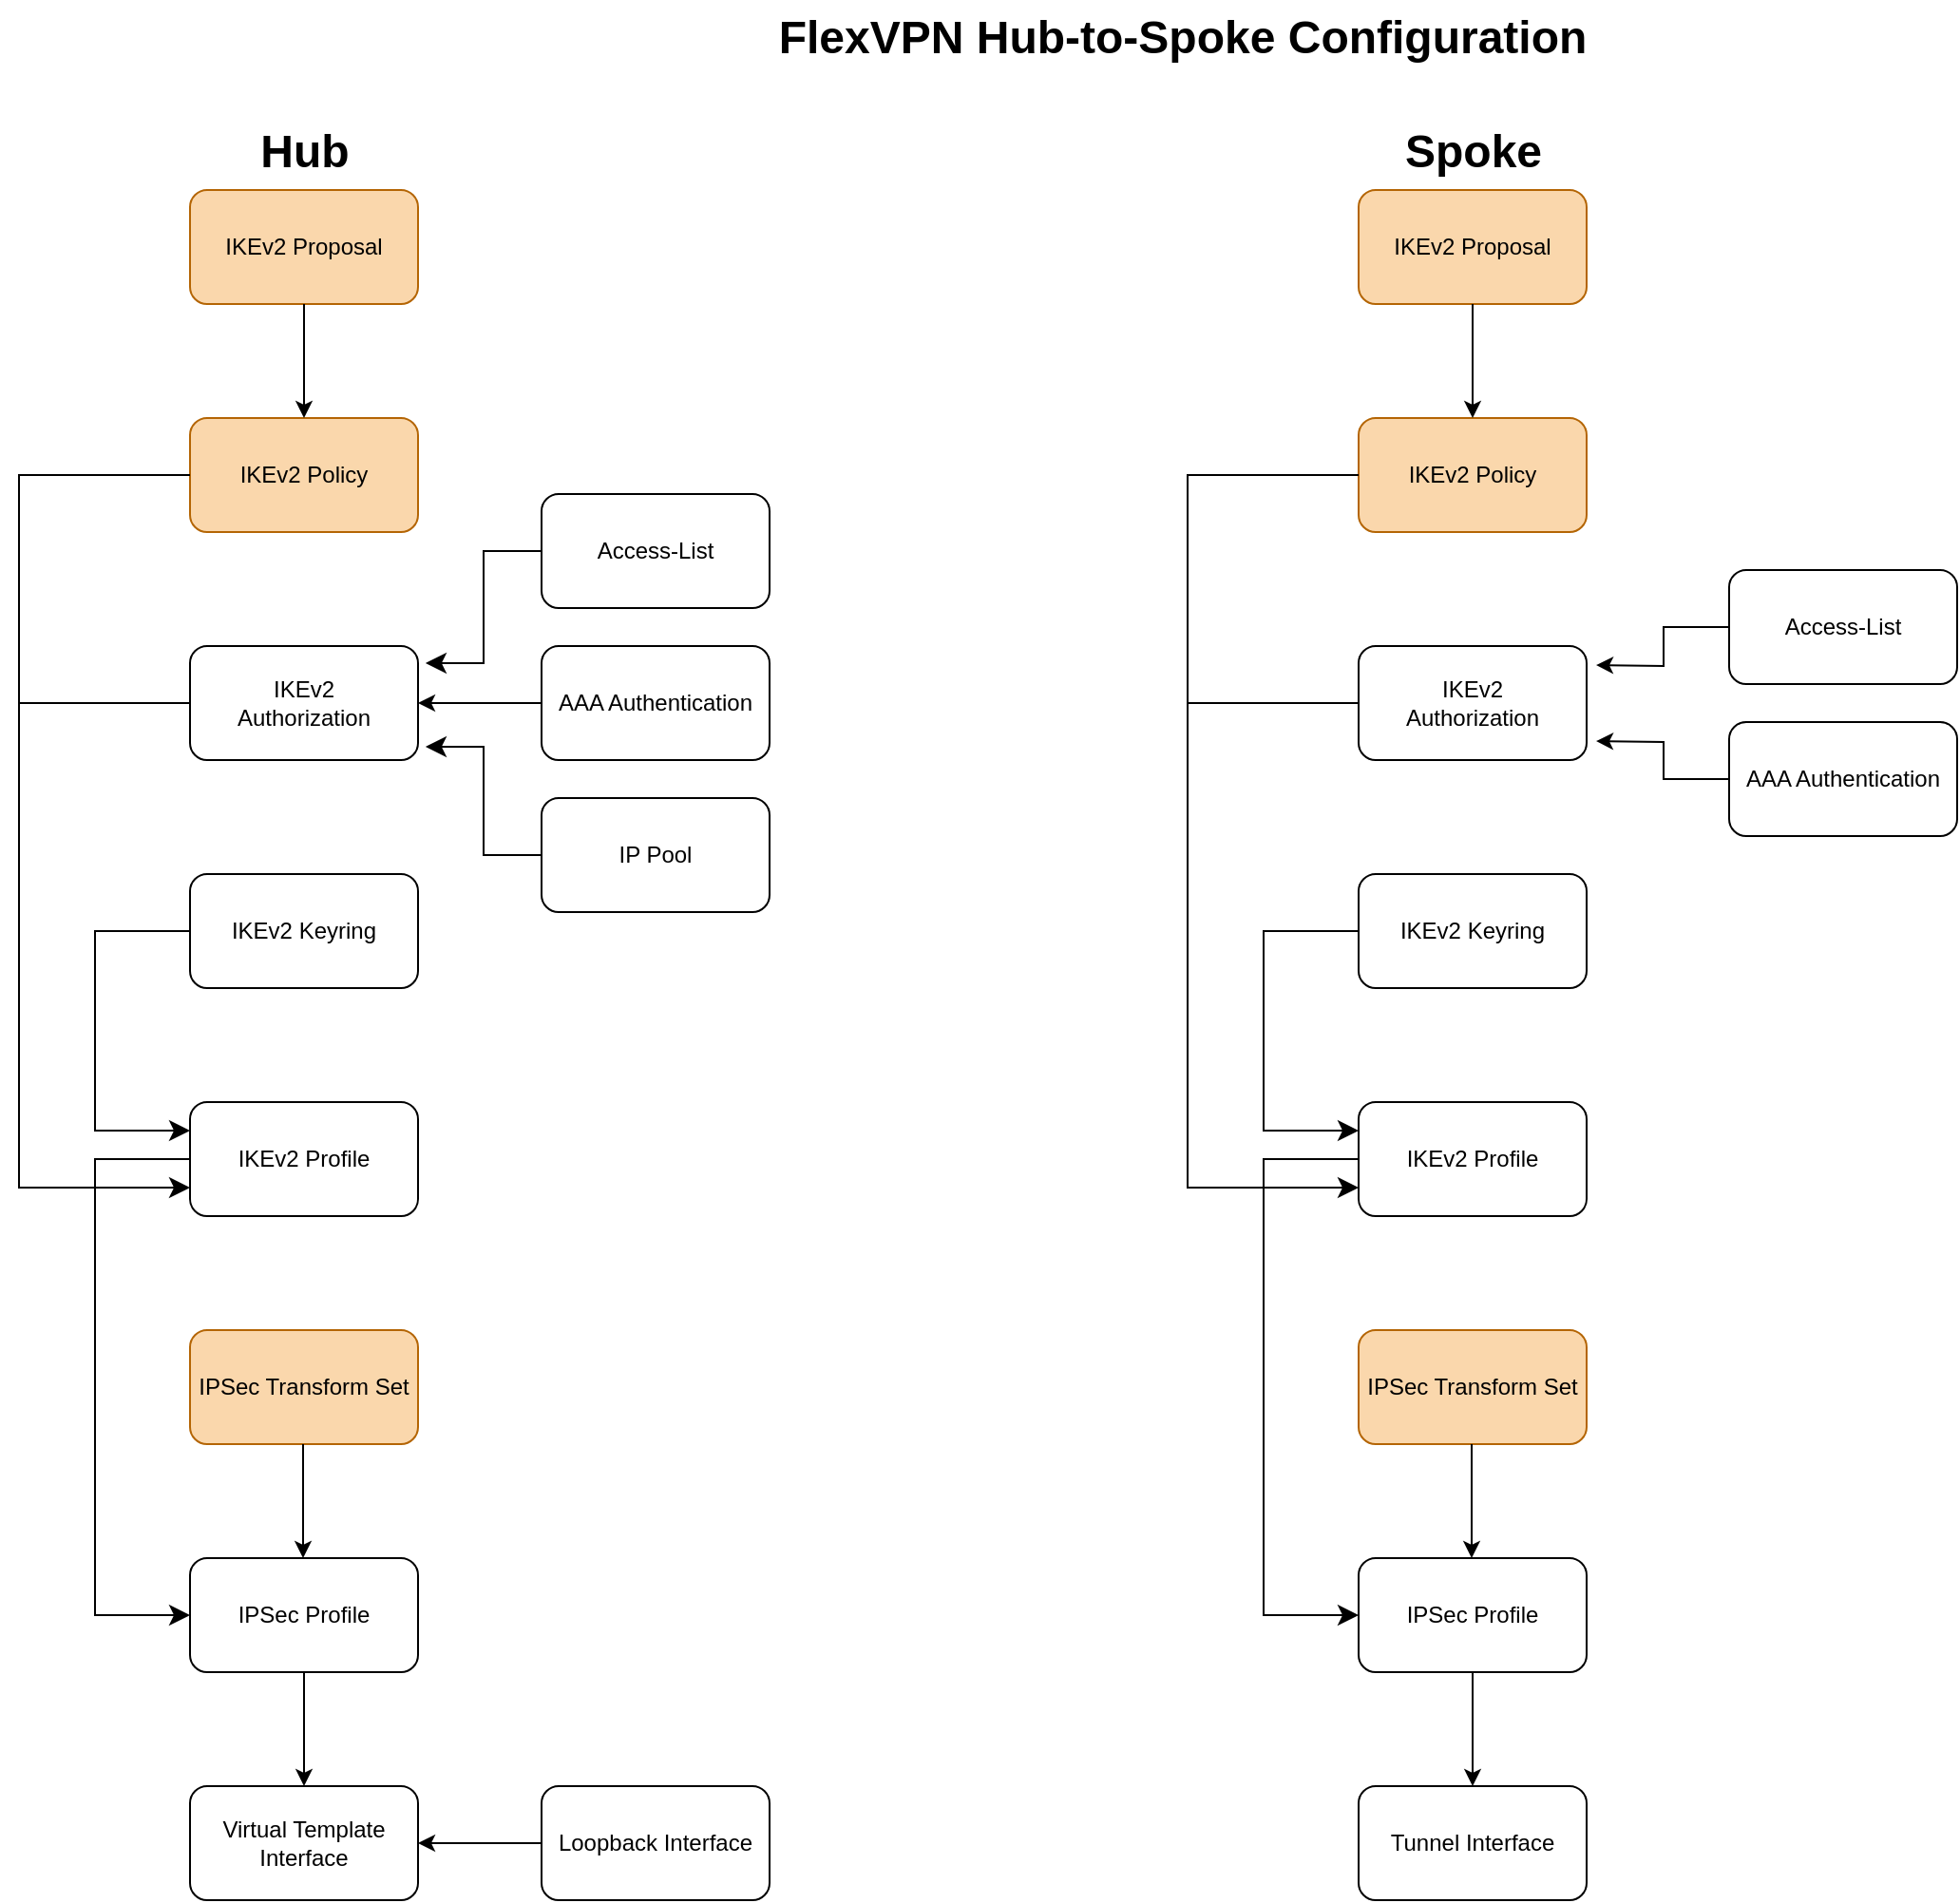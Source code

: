 <mxfile version="26.0.4">
  <diagram name="Page-1" id="OPwamOn3_sx7gFdjb54r">
    <mxGraphModel dx="1434" dy="729" grid="1" gridSize="10" guides="1" tooltips="1" connect="1" arrows="1" fold="1" page="1" pageScale="1" pageWidth="583" pageHeight="827" math="0" shadow="0">
      <root>
        <mxCell id="0" />
        <mxCell id="1" parent="0" />
        <mxCell id="Y5D2zP_Z0rcNRanIfEHs-1" value="&lt;div&gt;IKEv2 Proposal&lt;/div&gt;" style="rounded=1;whiteSpace=wrap;html=1;fillColor=#fad7ac;strokeColor=#b46504;" vertex="1" parent="1">
          <mxGeometry x="111" y="100" width="120" height="60" as="geometry" />
        </mxCell>
        <mxCell id="Y5D2zP_Z0rcNRanIfEHs-2" value="&lt;div&gt;IKEv2 Policy&lt;/div&gt;" style="rounded=1;whiteSpace=wrap;html=1;fillColor=#fad7ac;strokeColor=#b46504;" vertex="1" parent="1">
          <mxGeometry x="111" y="220" width="120" height="60" as="geometry" />
        </mxCell>
        <mxCell id="Y5D2zP_Z0rcNRanIfEHs-3" value="" style="endArrow=classic;html=1;rounded=0;exitX=0.5;exitY=1;exitDx=0;exitDy=0;entryX=0.5;entryY=0;entryDx=0;entryDy=0;" edge="1" parent="1" source="Y5D2zP_Z0rcNRanIfEHs-1" target="Y5D2zP_Z0rcNRanIfEHs-2">
          <mxGeometry width="50" height="50" relative="1" as="geometry">
            <mxPoint x="271" y="430" as="sourcePoint" />
            <mxPoint x="321" y="380" as="targetPoint" />
          </mxGeometry>
        </mxCell>
        <mxCell id="Y5D2zP_Z0rcNRanIfEHs-4" value="&lt;div&gt;IKEv2 &lt;br&gt;&lt;/div&gt;&lt;div&gt;Authorization&lt;/div&gt;" style="rounded=1;whiteSpace=wrap;html=1;" vertex="1" parent="1">
          <mxGeometry x="111" y="340" width="120" height="60" as="geometry" />
        </mxCell>
        <mxCell id="Y5D2zP_Z0rcNRanIfEHs-5" value="IKEv2 Keyring" style="rounded=1;whiteSpace=wrap;html=1;" vertex="1" parent="1">
          <mxGeometry x="111" y="460" width="120" height="60" as="geometry" />
        </mxCell>
        <mxCell id="Y5D2zP_Z0rcNRanIfEHs-6" value="IKEv2 Profile" style="rounded=1;whiteSpace=wrap;html=1;" vertex="1" parent="1">
          <mxGeometry x="111" y="580" width="120" height="60" as="geometry" />
        </mxCell>
        <mxCell id="Y5D2zP_Z0rcNRanIfEHs-8" value="" style="edgeStyle=elbowEdgeStyle;elbow=horizontal;endArrow=classic;html=1;curved=0;rounded=0;endSize=8;startSize=8;entryX=0;entryY=0.75;entryDx=0;entryDy=0;exitX=0;exitY=0.5;exitDx=0;exitDy=0;" edge="1" parent="1" source="Y5D2zP_Z0rcNRanIfEHs-2" target="Y5D2zP_Z0rcNRanIfEHs-6">
          <mxGeometry width="50" height="50" relative="1" as="geometry">
            <mxPoint x="71" y="260" as="sourcePoint" />
            <mxPoint x="321" y="380" as="targetPoint" />
            <Array as="points">
              <mxPoint x="21" y="450" />
            </Array>
          </mxGeometry>
        </mxCell>
        <mxCell id="Y5D2zP_Z0rcNRanIfEHs-11" value="" style="endArrow=none;html=1;rounded=0;exitX=0;exitY=0.5;exitDx=0;exitDy=0;" edge="1" parent="1" source="Y5D2zP_Z0rcNRanIfEHs-4">
          <mxGeometry width="50" height="50" relative="1" as="geometry">
            <mxPoint x="101" y="369.5" as="sourcePoint" />
            <mxPoint x="21" y="370" as="targetPoint" />
          </mxGeometry>
        </mxCell>
        <mxCell id="Y5D2zP_Z0rcNRanIfEHs-12" value="" style="edgeStyle=elbowEdgeStyle;elbow=vertical;endArrow=classic;html=1;curved=0;rounded=0;endSize=8;startSize=8;exitX=0;exitY=0.5;exitDx=0;exitDy=0;entryX=0;entryY=0.25;entryDx=0;entryDy=0;" edge="1" parent="1" source="Y5D2zP_Z0rcNRanIfEHs-5" target="Y5D2zP_Z0rcNRanIfEHs-6">
          <mxGeometry width="50" height="50" relative="1" as="geometry">
            <mxPoint x="271" y="430" as="sourcePoint" />
            <mxPoint x="321" y="380" as="targetPoint" />
            <Array as="points">
              <mxPoint x="61" y="540" />
            </Array>
          </mxGeometry>
        </mxCell>
        <mxCell id="Y5D2zP_Z0rcNRanIfEHs-14" value="Access-List" style="rounded=1;whiteSpace=wrap;html=1;" vertex="1" parent="1">
          <mxGeometry x="296" y="260" width="120" height="60" as="geometry" />
        </mxCell>
        <mxCell id="Y5D2zP_Z0rcNRanIfEHs-15" value="IP Pool" style="rounded=1;whiteSpace=wrap;html=1;" vertex="1" parent="1">
          <mxGeometry x="296" y="420" width="120" height="60" as="geometry" />
        </mxCell>
        <mxCell id="Y5D2zP_Z0rcNRanIfEHs-17" value="" style="edgeStyle=elbowEdgeStyle;elbow=horizontal;endArrow=classic;html=1;curved=0;rounded=0;endSize=8;startSize=8;entryX=1.033;entryY=0.883;entryDx=0;entryDy=0;entryPerimeter=0;exitX=0;exitY=0.5;exitDx=0;exitDy=0;" edge="1" parent="1" source="Y5D2zP_Z0rcNRanIfEHs-15" target="Y5D2zP_Z0rcNRanIfEHs-4">
          <mxGeometry width="50" height="50" relative="1" as="geometry">
            <mxPoint x="271" y="430" as="sourcePoint" />
            <mxPoint x="321" y="380" as="targetPoint" />
          </mxGeometry>
        </mxCell>
        <mxCell id="Y5D2zP_Z0rcNRanIfEHs-18" value="" style="edgeStyle=elbowEdgeStyle;elbow=horizontal;endArrow=classic;html=1;curved=0;rounded=0;endSize=8;startSize=8;entryX=1.033;entryY=0.15;entryDx=0;entryDy=0;entryPerimeter=0;exitX=0;exitY=0.5;exitDx=0;exitDy=0;" edge="1" parent="1" source="Y5D2zP_Z0rcNRanIfEHs-14" target="Y5D2zP_Z0rcNRanIfEHs-4">
          <mxGeometry width="50" height="50" relative="1" as="geometry">
            <mxPoint x="298" y="348" as="sourcePoint" />
            <mxPoint x="237" y="331" as="targetPoint" />
          </mxGeometry>
        </mxCell>
        <mxCell id="Y5D2zP_Z0rcNRanIfEHs-19" value="FlexVPN Hub-to-Spoke Configuration" style="text;strokeColor=none;fillColor=none;html=1;fontSize=24;fontStyle=1;verticalAlign=middle;align=center;" vertex="1" parent="1">
          <mxGeometry x="583" width="100" height="40" as="geometry" />
        </mxCell>
        <mxCell id="Y5D2zP_Z0rcNRanIfEHs-20" value="IPSec Transform Set" style="rounded=1;whiteSpace=wrap;html=1;fillColor=#fad7ac;strokeColor=#b46504;" vertex="1" parent="1">
          <mxGeometry x="111" y="700" width="120" height="60" as="geometry" />
        </mxCell>
        <mxCell id="Y5D2zP_Z0rcNRanIfEHs-21" value="&lt;div&gt;IPSec Profile&lt;/div&gt;" style="rounded=1;whiteSpace=wrap;html=1;" vertex="1" parent="1">
          <mxGeometry x="111" y="820" width="120" height="60" as="geometry" />
        </mxCell>
        <mxCell id="Y5D2zP_Z0rcNRanIfEHs-22" value="" style="endArrow=classic;html=1;rounded=0;exitX=0.5;exitY=1;exitDx=0;exitDy=0;entryX=0.5;entryY=0;entryDx=0;entryDy=0;" edge="1" parent="1">
          <mxGeometry width="50" height="50" relative="1" as="geometry">
            <mxPoint x="170.5" y="760" as="sourcePoint" />
            <mxPoint x="170.5" y="820" as="targetPoint" />
          </mxGeometry>
        </mxCell>
        <mxCell id="Y5D2zP_Z0rcNRanIfEHs-24" value="" style="edgeStyle=elbowEdgeStyle;elbow=vertical;endArrow=classic;html=1;curved=0;rounded=0;endSize=8;startSize=8;exitX=0;exitY=0.5;exitDx=0;exitDy=0;entryX=0;entryY=0.5;entryDx=0;entryDy=0;" edge="1" parent="1" source="Y5D2zP_Z0rcNRanIfEHs-6" target="Y5D2zP_Z0rcNRanIfEHs-21">
          <mxGeometry width="50" height="50" relative="1" as="geometry">
            <mxPoint x="61" y="610" as="sourcePoint" />
            <mxPoint x="61" y="850" as="targetPoint" />
            <Array as="points">
              <mxPoint x="61" y="730" />
            </Array>
          </mxGeometry>
        </mxCell>
        <mxCell id="Y5D2zP_Z0rcNRanIfEHs-25" value="Virtual Template Interface" style="rounded=1;whiteSpace=wrap;html=1;" vertex="1" parent="1">
          <mxGeometry x="111" y="940" width="120" height="60" as="geometry" />
        </mxCell>
        <mxCell id="Y5D2zP_Z0rcNRanIfEHs-26" value="Loopback Interface" style="rounded=1;whiteSpace=wrap;html=1;" vertex="1" parent="1">
          <mxGeometry x="296" y="940" width="120" height="60" as="geometry" />
        </mxCell>
        <mxCell id="Y5D2zP_Z0rcNRanIfEHs-27" value="" style="endArrow=classic;html=1;rounded=0;exitX=0.5;exitY=1;exitDx=0;exitDy=0;" edge="1" parent="1" source="Y5D2zP_Z0rcNRanIfEHs-21" target="Y5D2zP_Z0rcNRanIfEHs-25">
          <mxGeometry width="50" height="50" relative="1" as="geometry">
            <mxPoint x="296" y="870" as="sourcePoint" />
            <mxPoint x="381" y="870" as="targetPoint" />
          </mxGeometry>
        </mxCell>
        <mxCell id="Y5D2zP_Z0rcNRanIfEHs-28" value="" style="endArrow=classic;html=1;rounded=0;exitX=0;exitY=0.5;exitDx=0;exitDy=0;entryX=1;entryY=0.5;entryDx=0;entryDy=0;" edge="1" parent="1" source="Y5D2zP_Z0rcNRanIfEHs-26" target="Y5D2zP_Z0rcNRanIfEHs-25">
          <mxGeometry width="50" height="50" relative="1" as="geometry">
            <mxPoint x="181" y="890" as="sourcePoint" />
            <mxPoint x="181" y="950" as="targetPoint" />
          </mxGeometry>
        </mxCell>
        <mxCell id="Y5D2zP_Z0rcNRanIfEHs-29" value="&lt;div&gt;IKEv2 Proposal&lt;/div&gt;" style="rounded=1;whiteSpace=wrap;html=1;fillColor=#fad7ac;strokeColor=#b46504;" vertex="1" parent="1">
          <mxGeometry x="726" y="100" width="120" height="60" as="geometry" />
        </mxCell>
        <mxCell id="Y5D2zP_Z0rcNRanIfEHs-30" value="&lt;div&gt;IKEv2 Policy&lt;/div&gt;" style="rounded=1;whiteSpace=wrap;html=1;fillColor=#fad7ac;strokeColor=#b46504;" vertex="1" parent="1">
          <mxGeometry x="726" y="220" width="120" height="60" as="geometry" />
        </mxCell>
        <mxCell id="Y5D2zP_Z0rcNRanIfEHs-31" value="" style="endArrow=classic;html=1;rounded=0;exitX=0.5;exitY=1;exitDx=0;exitDy=0;entryX=0.5;entryY=0;entryDx=0;entryDy=0;" edge="1" parent="1" source="Y5D2zP_Z0rcNRanIfEHs-29" target="Y5D2zP_Z0rcNRanIfEHs-30">
          <mxGeometry width="50" height="50" relative="1" as="geometry">
            <mxPoint x="886" y="430" as="sourcePoint" />
            <mxPoint x="936" y="380" as="targetPoint" />
          </mxGeometry>
        </mxCell>
        <mxCell id="Y5D2zP_Z0rcNRanIfEHs-32" value="&lt;div&gt;IKEv2 &lt;br&gt;&lt;/div&gt;&lt;div&gt;Authorization&lt;/div&gt;" style="rounded=1;whiteSpace=wrap;html=1;" vertex="1" parent="1">
          <mxGeometry x="726" y="340" width="120" height="60" as="geometry" />
        </mxCell>
        <mxCell id="Y5D2zP_Z0rcNRanIfEHs-33" value="IKEv2 Keyring" style="rounded=1;whiteSpace=wrap;html=1;" vertex="1" parent="1">
          <mxGeometry x="726" y="460" width="120" height="60" as="geometry" />
        </mxCell>
        <mxCell id="Y5D2zP_Z0rcNRanIfEHs-34" value="IKEv2 Profile" style="rounded=1;whiteSpace=wrap;html=1;" vertex="1" parent="1">
          <mxGeometry x="726" y="580" width="120" height="60" as="geometry" />
        </mxCell>
        <mxCell id="Y5D2zP_Z0rcNRanIfEHs-35" value="" style="edgeStyle=elbowEdgeStyle;elbow=horizontal;endArrow=classic;html=1;curved=0;rounded=0;endSize=8;startSize=8;entryX=0;entryY=0.75;entryDx=0;entryDy=0;exitX=0;exitY=0.5;exitDx=0;exitDy=0;" edge="1" parent="1" source="Y5D2zP_Z0rcNRanIfEHs-30" target="Y5D2zP_Z0rcNRanIfEHs-34">
          <mxGeometry width="50" height="50" relative="1" as="geometry">
            <mxPoint x="686" y="260" as="sourcePoint" />
            <mxPoint x="936" y="380" as="targetPoint" />
            <Array as="points">
              <mxPoint x="636" y="450" />
            </Array>
          </mxGeometry>
        </mxCell>
        <mxCell id="Y5D2zP_Z0rcNRanIfEHs-36" value="" style="endArrow=none;html=1;rounded=0;exitX=0;exitY=0.5;exitDx=0;exitDy=0;" edge="1" parent="1" source="Y5D2zP_Z0rcNRanIfEHs-32">
          <mxGeometry width="50" height="50" relative="1" as="geometry">
            <mxPoint x="716" y="369.5" as="sourcePoint" />
            <mxPoint x="636" y="370" as="targetPoint" />
          </mxGeometry>
        </mxCell>
        <mxCell id="Y5D2zP_Z0rcNRanIfEHs-37" value="" style="edgeStyle=elbowEdgeStyle;elbow=vertical;endArrow=classic;html=1;curved=0;rounded=0;endSize=8;startSize=8;exitX=0;exitY=0.5;exitDx=0;exitDy=0;entryX=0;entryY=0.25;entryDx=0;entryDy=0;" edge="1" parent="1" source="Y5D2zP_Z0rcNRanIfEHs-33" target="Y5D2zP_Z0rcNRanIfEHs-34">
          <mxGeometry width="50" height="50" relative="1" as="geometry">
            <mxPoint x="886" y="430" as="sourcePoint" />
            <mxPoint x="936" y="380" as="targetPoint" />
            <Array as="points">
              <mxPoint x="676" y="540" />
            </Array>
          </mxGeometry>
        </mxCell>
        <mxCell id="Y5D2zP_Z0rcNRanIfEHs-51" style="edgeStyle=orthogonalEdgeStyle;rounded=0;orthogonalLoop=1;jettySize=auto;html=1;exitX=0;exitY=0.5;exitDx=0;exitDy=0;" edge="1" parent="1" source="Y5D2zP_Z0rcNRanIfEHs-38">
          <mxGeometry relative="1" as="geometry">
            <mxPoint x="851" y="350" as="targetPoint" />
          </mxGeometry>
        </mxCell>
        <mxCell id="Y5D2zP_Z0rcNRanIfEHs-38" value="Access-List" style="rounded=1;whiteSpace=wrap;html=1;" vertex="1" parent="1">
          <mxGeometry x="921" y="300" width="120" height="60" as="geometry" />
        </mxCell>
        <mxCell id="Y5D2zP_Z0rcNRanIfEHs-42" value="IPSec Transform Set" style="rounded=1;whiteSpace=wrap;html=1;fillColor=#fad7ac;strokeColor=#b46504;" vertex="1" parent="1">
          <mxGeometry x="726" y="700" width="120" height="60" as="geometry" />
        </mxCell>
        <mxCell id="Y5D2zP_Z0rcNRanIfEHs-43" value="&lt;div&gt;IPSec Profile&lt;/div&gt;" style="rounded=1;whiteSpace=wrap;html=1;" vertex="1" parent="1">
          <mxGeometry x="726" y="820" width="120" height="60" as="geometry" />
        </mxCell>
        <mxCell id="Y5D2zP_Z0rcNRanIfEHs-44" value="" style="endArrow=classic;html=1;rounded=0;exitX=0.5;exitY=1;exitDx=0;exitDy=0;entryX=0.5;entryY=0;entryDx=0;entryDy=0;" edge="1" parent="1">
          <mxGeometry width="50" height="50" relative="1" as="geometry">
            <mxPoint x="785.5" y="760" as="sourcePoint" />
            <mxPoint x="785.5" y="820" as="targetPoint" />
          </mxGeometry>
        </mxCell>
        <mxCell id="Y5D2zP_Z0rcNRanIfEHs-45" value="" style="edgeStyle=elbowEdgeStyle;elbow=vertical;endArrow=classic;html=1;curved=0;rounded=0;endSize=8;startSize=8;exitX=0;exitY=0.5;exitDx=0;exitDy=0;entryX=0;entryY=0.5;entryDx=0;entryDy=0;" edge="1" parent="1" source="Y5D2zP_Z0rcNRanIfEHs-34" target="Y5D2zP_Z0rcNRanIfEHs-43">
          <mxGeometry width="50" height="50" relative="1" as="geometry">
            <mxPoint x="676" y="610" as="sourcePoint" />
            <mxPoint x="676" y="850" as="targetPoint" />
            <Array as="points">
              <mxPoint x="676" y="730" />
            </Array>
          </mxGeometry>
        </mxCell>
        <mxCell id="Y5D2zP_Z0rcNRanIfEHs-46" value="Tunnel Interface" style="rounded=1;whiteSpace=wrap;html=1;" vertex="1" parent="1">
          <mxGeometry x="726" y="940" width="120" height="60" as="geometry" />
        </mxCell>
        <mxCell id="Y5D2zP_Z0rcNRanIfEHs-48" value="" style="endArrow=classic;html=1;rounded=0;exitX=0.5;exitY=1;exitDx=0;exitDy=0;" edge="1" parent="1" source="Y5D2zP_Z0rcNRanIfEHs-43" target="Y5D2zP_Z0rcNRanIfEHs-46">
          <mxGeometry width="50" height="50" relative="1" as="geometry">
            <mxPoint x="911" y="870" as="sourcePoint" />
            <mxPoint x="996" y="870" as="targetPoint" />
          </mxGeometry>
        </mxCell>
        <mxCell id="Y5D2zP_Z0rcNRanIfEHs-52" value="Hub" style="text;strokeColor=none;fillColor=none;html=1;fontSize=24;fontStyle=1;verticalAlign=middle;align=center;" vertex="1" parent="1">
          <mxGeometry x="121" y="60" width="100" height="40" as="geometry" />
        </mxCell>
        <mxCell id="Y5D2zP_Z0rcNRanIfEHs-53" value="Spoke" style="text;strokeColor=none;fillColor=none;html=1;fontSize=24;fontStyle=1;verticalAlign=middle;align=center;" vertex="1" parent="1">
          <mxGeometry x="736" y="60" width="100" height="40" as="geometry" />
        </mxCell>
        <mxCell id="Y5D2zP_Z0rcNRanIfEHs-55" value="AAA Authentication" style="rounded=1;whiteSpace=wrap;html=1;" vertex="1" parent="1">
          <mxGeometry x="296" y="340" width="120" height="60" as="geometry" />
        </mxCell>
        <mxCell id="Y5D2zP_Z0rcNRanIfEHs-57" value="" style="endArrow=classic;html=1;rounded=0;exitX=0;exitY=0.5;exitDx=0;exitDy=0;entryX=1;entryY=0.5;entryDx=0;entryDy=0;" edge="1" parent="1" source="Y5D2zP_Z0rcNRanIfEHs-55" target="Y5D2zP_Z0rcNRanIfEHs-4">
          <mxGeometry width="50" height="50" relative="1" as="geometry">
            <mxPoint x="400" y="360" as="sourcePoint" />
            <mxPoint x="450" y="310" as="targetPoint" />
          </mxGeometry>
        </mxCell>
        <mxCell id="rNQNLgjfRX5DN-hPR3_T-1" style="edgeStyle=orthogonalEdgeStyle;rounded=0;orthogonalLoop=1;jettySize=auto;html=1;exitX=0;exitY=0.5;exitDx=0;exitDy=0;" edge="1" parent="1" source="rNQNLgjfRX5DN-hPR3_T-2">
          <mxGeometry relative="1" as="geometry">
            <mxPoint x="851" y="390" as="targetPoint" />
          </mxGeometry>
        </mxCell>
        <mxCell id="rNQNLgjfRX5DN-hPR3_T-2" value="AAA Authentication" style="rounded=1;whiteSpace=wrap;html=1;" vertex="1" parent="1">
          <mxGeometry x="921" y="380" width="120" height="60" as="geometry" />
        </mxCell>
      </root>
    </mxGraphModel>
  </diagram>
</mxfile>
